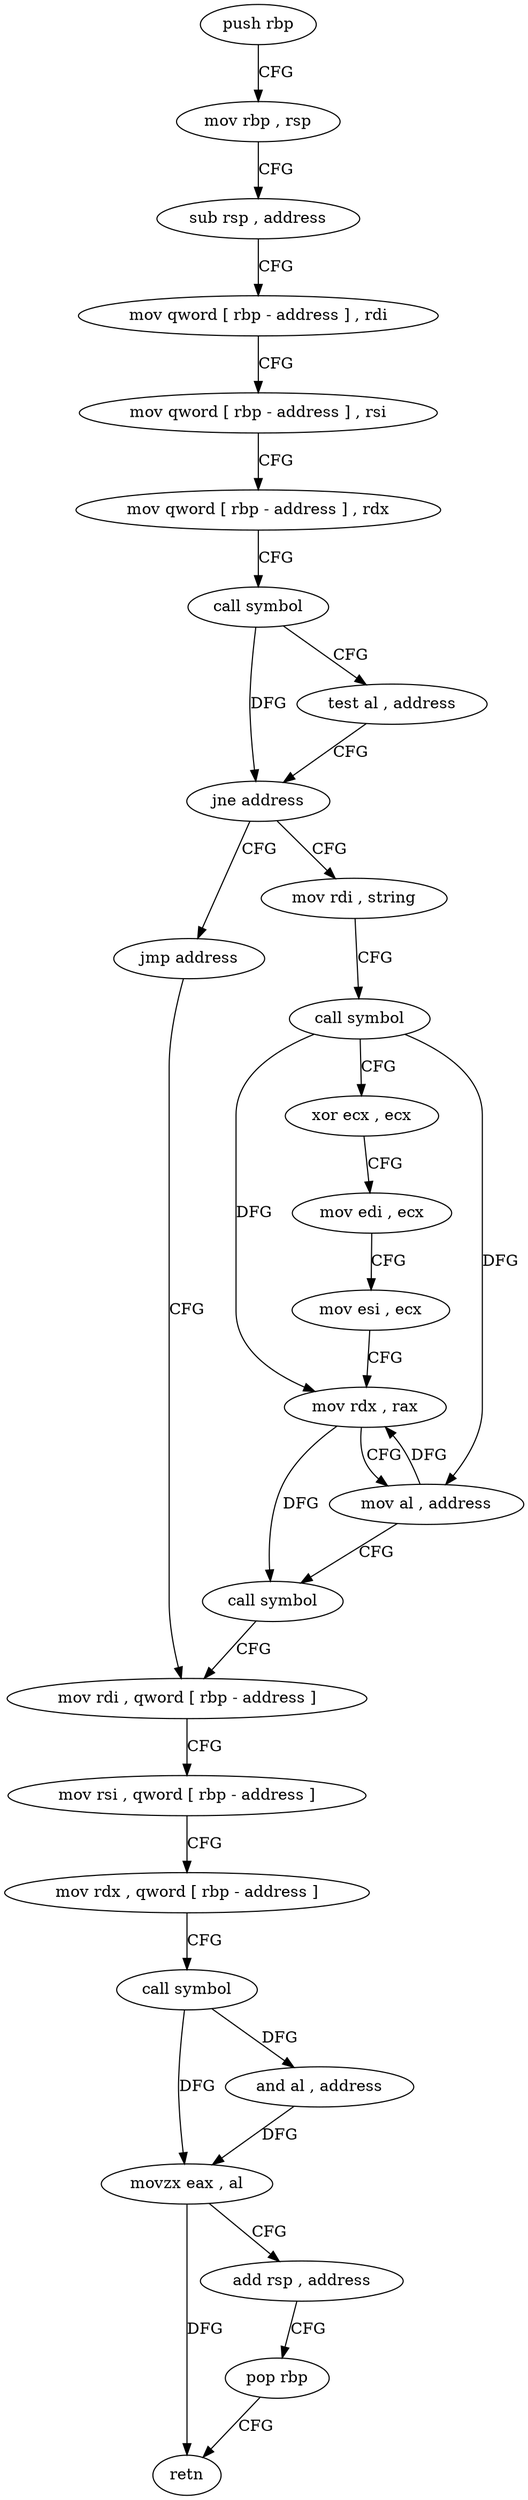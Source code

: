 digraph "func" {
"4270736" [label = "push rbp" ]
"4270737" [label = "mov rbp , rsp" ]
"4270740" [label = "sub rsp , address" ]
"4270744" [label = "mov qword [ rbp - address ] , rdi" ]
"4270748" [label = "mov qword [ rbp - address ] , rsi" ]
"4270752" [label = "mov qword [ rbp - address ] , rdx" ]
"4270756" [label = "call symbol" ]
"4270761" [label = "test al , address" ]
"4270763" [label = "jne address" ]
"4270774" [label = "mov rdi , string" ]
"4270769" [label = "jmp address" ]
"4270784" [label = "call symbol" ]
"4270789" [label = "xor ecx , ecx" ]
"4270791" [label = "mov edi , ecx" ]
"4270793" [label = "mov esi , ecx" ]
"4270795" [label = "mov rdx , rax" ]
"4270798" [label = "mov al , address" ]
"4270800" [label = "call symbol" ]
"4270805" [label = "mov rdi , qword [ rbp - address ]" ]
"4270809" [label = "mov rsi , qword [ rbp - address ]" ]
"4270813" [label = "mov rdx , qword [ rbp - address ]" ]
"4270817" [label = "call symbol" ]
"4270822" [label = "and al , address" ]
"4270824" [label = "movzx eax , al" ]
"4270827" [label = "add rsp , address" ]
"4270831" [label = "pop rbp" ]
"4270832" [label = "retn" ]
"4270736" -> "4270737" [ label = "CFG" ]
"4270737" -> "4270740" [ label = "CFG" ]
"4270740" -> "4270744" [ label = "CFG" ]
"4270744" -> "4270748" [ label = "CFG" ]
"4270748" -> "4270752" [ label = "CFG" ]
"4270752" -> "4270756" [ label = "CFG" ]
"4270756" -> "4270761" [ label = "CFG" ]
"4270756" -> "4270763" [ label = "DFG" ]
"4270761" -> "4270763" [ label = "CFG" ]
"4270763" -> "4270774" [ label = "CFG" ]
"4270763" -> "4270769" [ label = "CFG" ]
"4270774" -> "4270784" [ label = "CFG" ]
"4270769" -> "4270805" [ label = "CFG" ]
"4270784" -> "4270789" [ label = "CFG" ]
"4270784" -> "4270795" [ label = "DFG" ]
"4270784" -> "4270798" [ label = "DFG" ]
"4270789" -> "4270791" [ label = "CFG" ]
"4270791" -> "4270793" [ label = "CFG" ]
"4270793" -> "4270795" [ label = "CFG" ]
"4270795" -> "4270798" [ label = "CFG" ]
"4270795" -> "4270800" [ label = "DFG" ]
"4270798" -> "4270800" [ label = "CFG" ]
"4270798" -> "4270795" [ label = "DFG" ]
"4270800" -> "4270805" [ label = "CFG" ]
"4270805" -> "4270809" [ label = "CFG" ]
"4270809" -> "4270813" [ label = "CFG" ]
"4270813" -> "4270817" [ label = "CFG" ]
"4270817" -> "4270822" [ label = "DFG" ]
"4270817" -> "4270824" [ label = "DFG" ]
"4270822" -> "4270824" [ label = "DFG" ]
"4270824" -> "4270827" [ label = "CFG" ]
"4270824" -> "4270832" [ label = "DFG" ]
"4270827" -> "4270831" [ label = "CFG" ]
"4270831" -> "4270832" [ label = "CFG" ]
}
